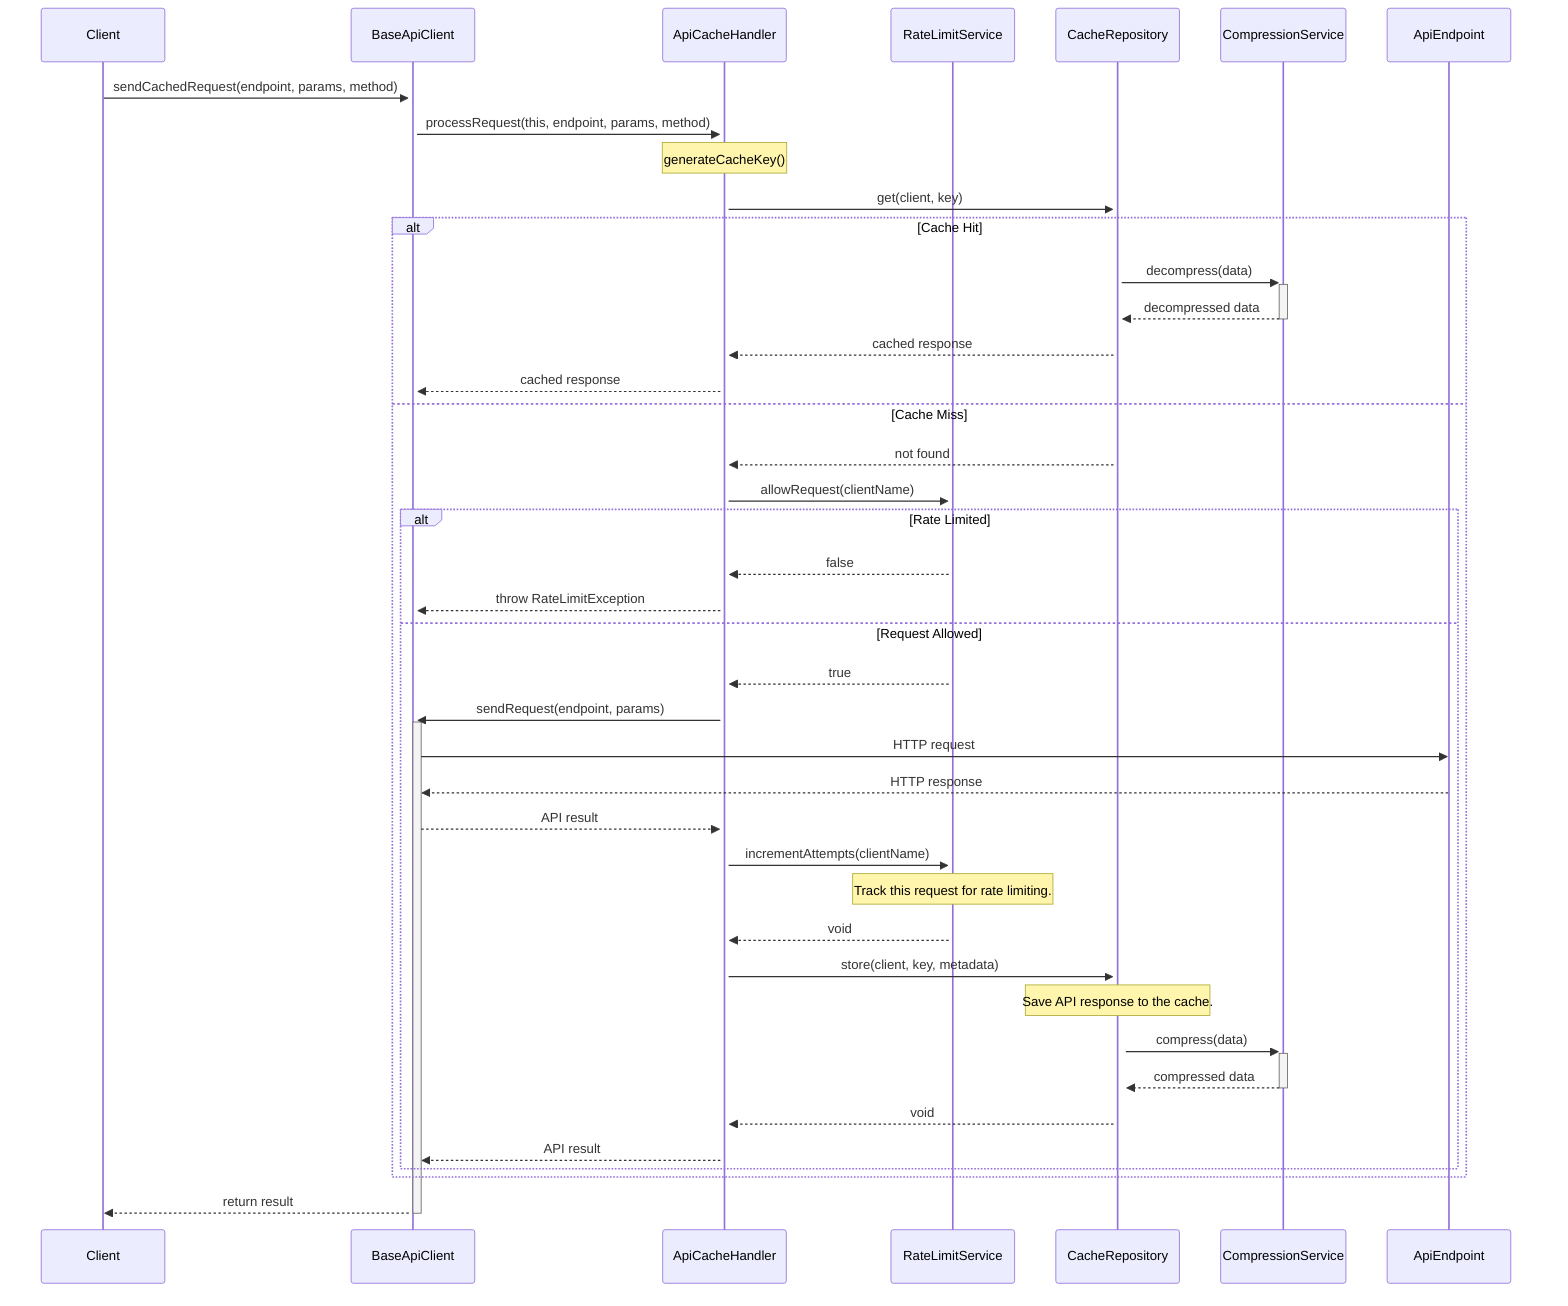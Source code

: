 sequenceDiagram
    participant Client
    participant BaseApiClient
    participant ApiCacheHandler
    participant RateLimitService
    participant CacheRepository
    participant CompressionService
    participant ApiEndpoint
    
    Client->>+BaseApiClient: sendCachedRequest(endpoint, params, method)
    BaseApiClient->>+ApiCacheHandler: processRequest(this, endpoint, params, method)
    
    Note over ApiCacheHandler: generateCacheKey()
    
    ApiCacheHandler->>+CacheRepository: get(client, key)
    
    alt Cache Hit
        CacheRepository->>+CompressionService: decompress(data)
        CompressionService-->>-CacheRepository: decompressed data
        CacheRepository-->>ApiCacheHandler: cached response
        ApiCacheHandler-->>BaseApiClient: cached response
    else Cache Miss
        CacheRepository-->>ApiCacheHandler: not found
        ApiCacheHandler->>+RateLimitService: allowRequest(clientName)
        
        alt Rate Limited
            RateLimitService-->>ApiCacheHandler: false
            ApiCacheHandler-->>BaseApiClient: throw RateLimitException
        else Request Allowed
            RateLimitService-->>ApiCacheHandler: true
            
            ApiCacheHandler->>+BaseApiClient: sendRequest(endpoint, params)
            BaseApiClient->>ApiEndpoint: HTTP request
            ApiEndpoint-->>BaseApiClient: HTTP response
            BaseApiClient-->>ApiCacheHandler: API result
            
            ApiCacheHandler->>+RateLimitService: incrementAttempts(clientName)
            Note over RateLimitService: Track this request for rate limiting.
            RateLimitService-->>ApiCacheHandler: void
            
            ApiCacheHandler->>+CacheRepository: store(client, key, metadata)
            Note over CacheRepository: Save API response to the cache.
            CacheRepository->>+CompressionService: compress(data)
            CompressionService-->>-CacheRepository: compressed data
            CacheRepository-->>ApiCacheHandler: void
            
            ApiCacheHandler-->>BaseApiClient: API result
        end
    end
    BaseApiClient-->>-Client: return result